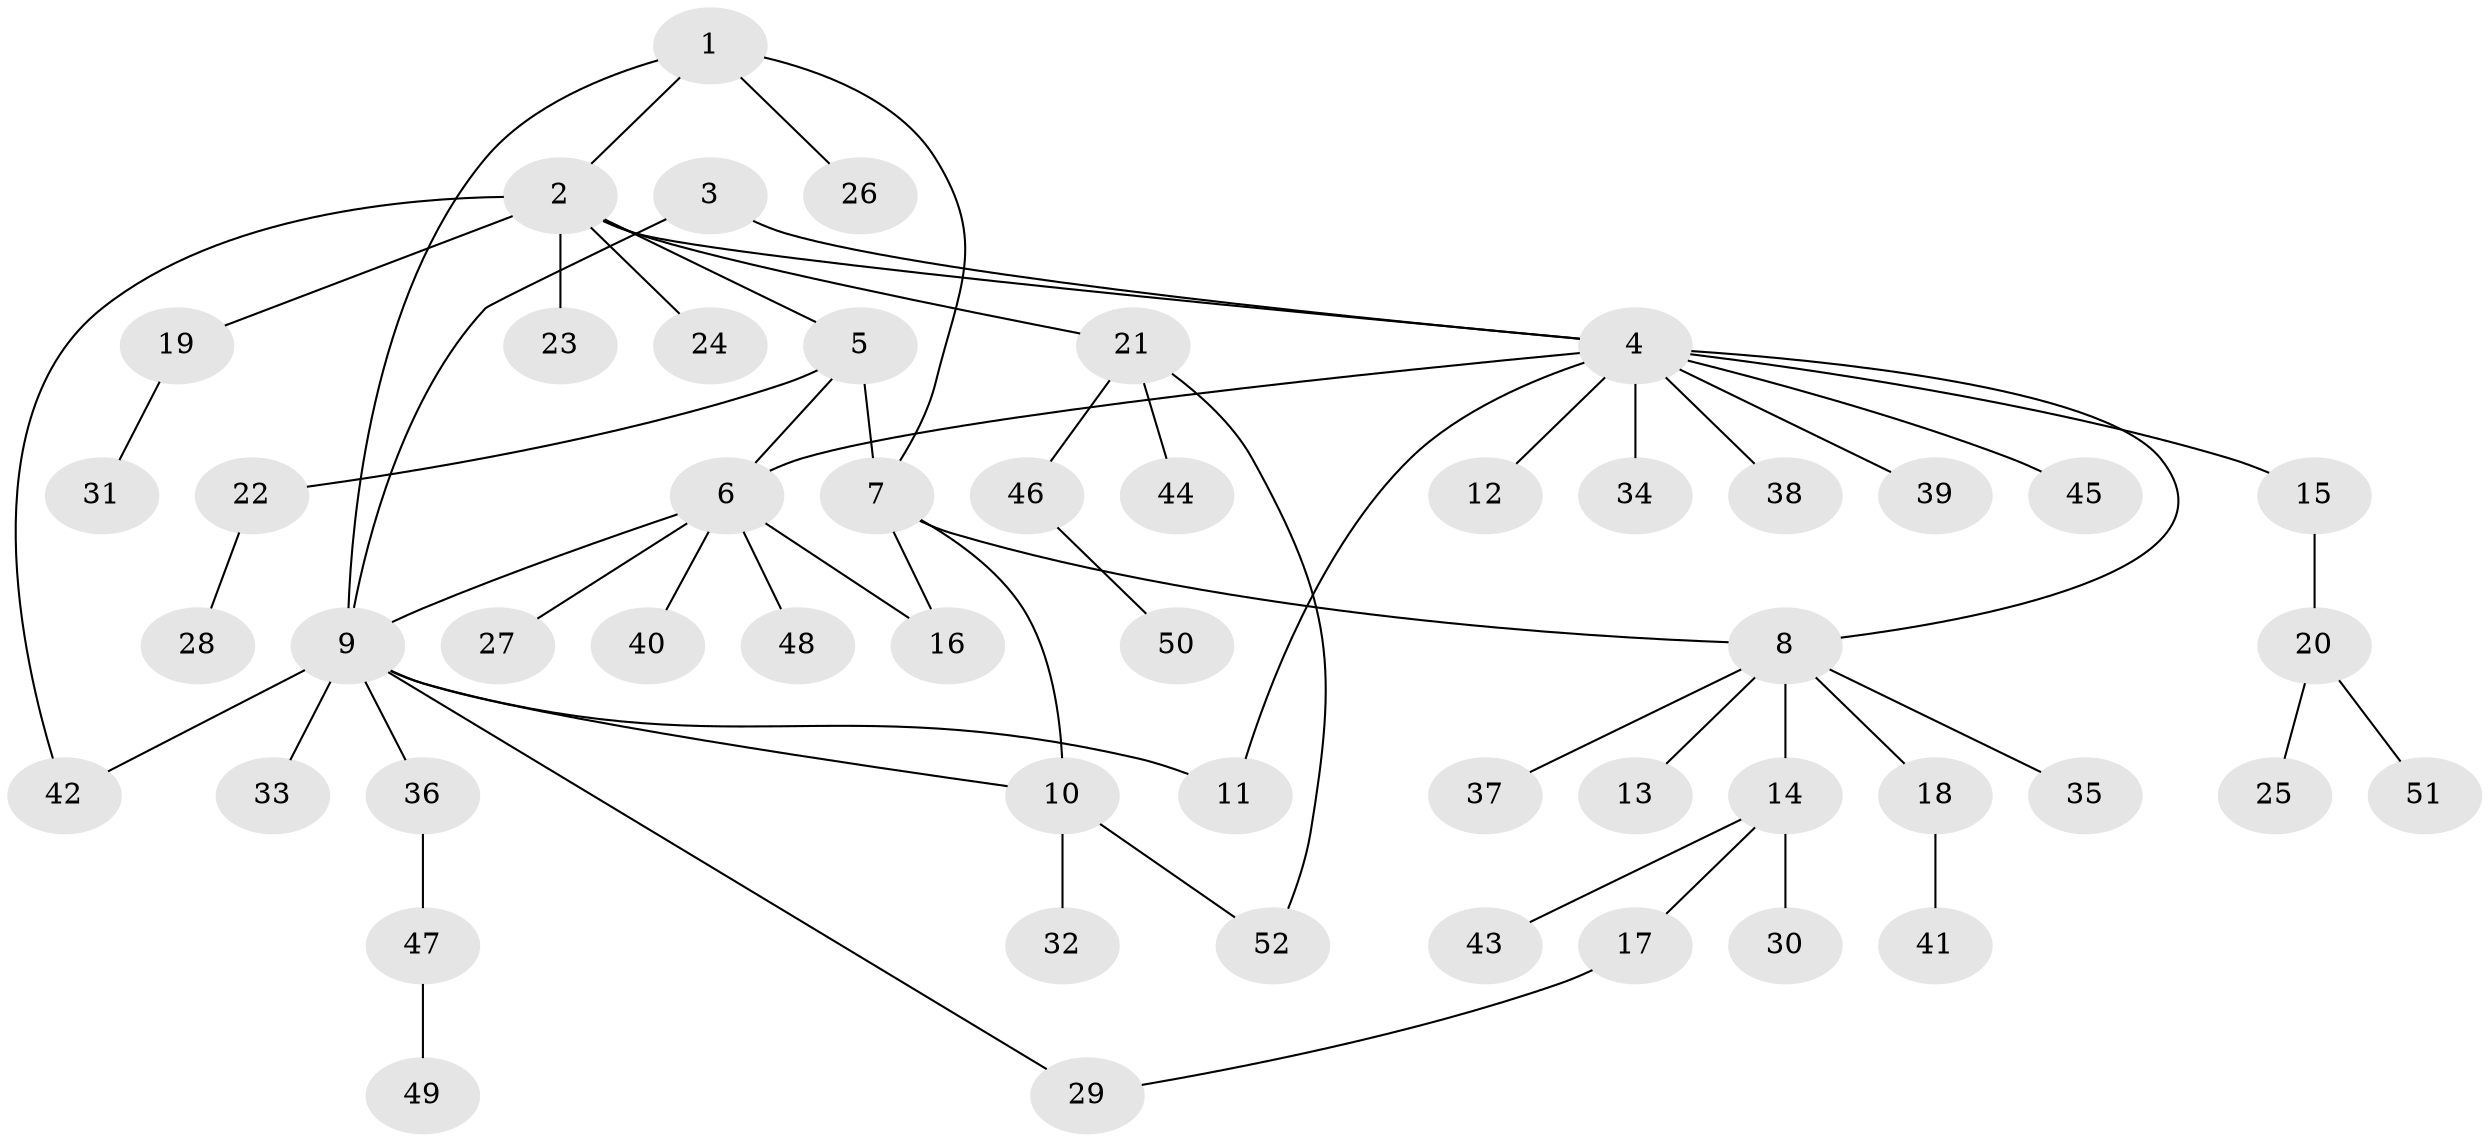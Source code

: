 // coarse degree distribution, {1: 0.8387096774193549, 6: 0.03225806451612903, 19: 0.03225806451612903, 9: 0.03225806451612903, 2: 0.06451612903225806}
// Generated by graph-tools (version 1.1) at 2025/58/03/04/25 21:58:49]
// undirected, 52 vertices, 62 edges
graph export_dot {
graph [start="1"]
  node [color=gray90,style=filled];
  1;
  2;
  3;
  4;
  5;
  6;
  7;
  8;
  9;
  10;
  11;
  12;
  13;
  14;
  15;
  16;
  17;
  18;
  19;
  20;
  21;
  22;
  23;
  24;
  25;
  26;
  27;
  28;
  29;
  30;
  31;
  32;
  33;
  34;
  35;
  36;
  37;
  38;
  39;
  40;
  41;
  42;
  43;
  44;
  45;
  46;
  47;
  48;
  49;
  50;
  51;
  52;
  1 -- 2;
  1 -- 7;
  1 -- 9;
  1 -- 26;
  2 -- 4;
  2 -- 5;
  2 -- 19;
  2 -- 21;
  2 -- 23;
  2 -- 24;
  2 -- 42;
  3 -- 4;
  3 -- 9;
  4 -- 6;
  4 -- 8;
  4 -- 11;
  4 -- 12;
  4 -- 15;
  4 -- 34;
  4 -- 38;
  4 -- 39;
  4 -- 45;
  5 -- 6;
  5 -- 7;
  5 -- 22;
  6 -- 9;
  6 -- 16;
  6 -- 27;
  6 -- 40;
  6 -- 48;
  7 -- 8;
  7 -- 10;
  7 -- 16;
  8 -- 13;
  8 -- 14;
  8 -- 18;
  8 -- 35;
  8 -- 37;
  9 -- 10;
  9 -- 11;
  9 -- 29;
  9 -- 33;
  9 -- 36;
  9 -- 42;
  10 -- 32;
  10 -- 52;
  14 -- 17;
  14 -- 30;
  14 -- 43;
  15 -- 20;
  17 -- 29;
  18 -- 41;
  19 -- 31;
  20 -- 25;
  20 -- 51;
  21 -- 44;
  21 -- 46;
  21 -- 52;
  22 -- 28;
  36 -- 47;
  46 -- 50;
  47 -- 49;
}
